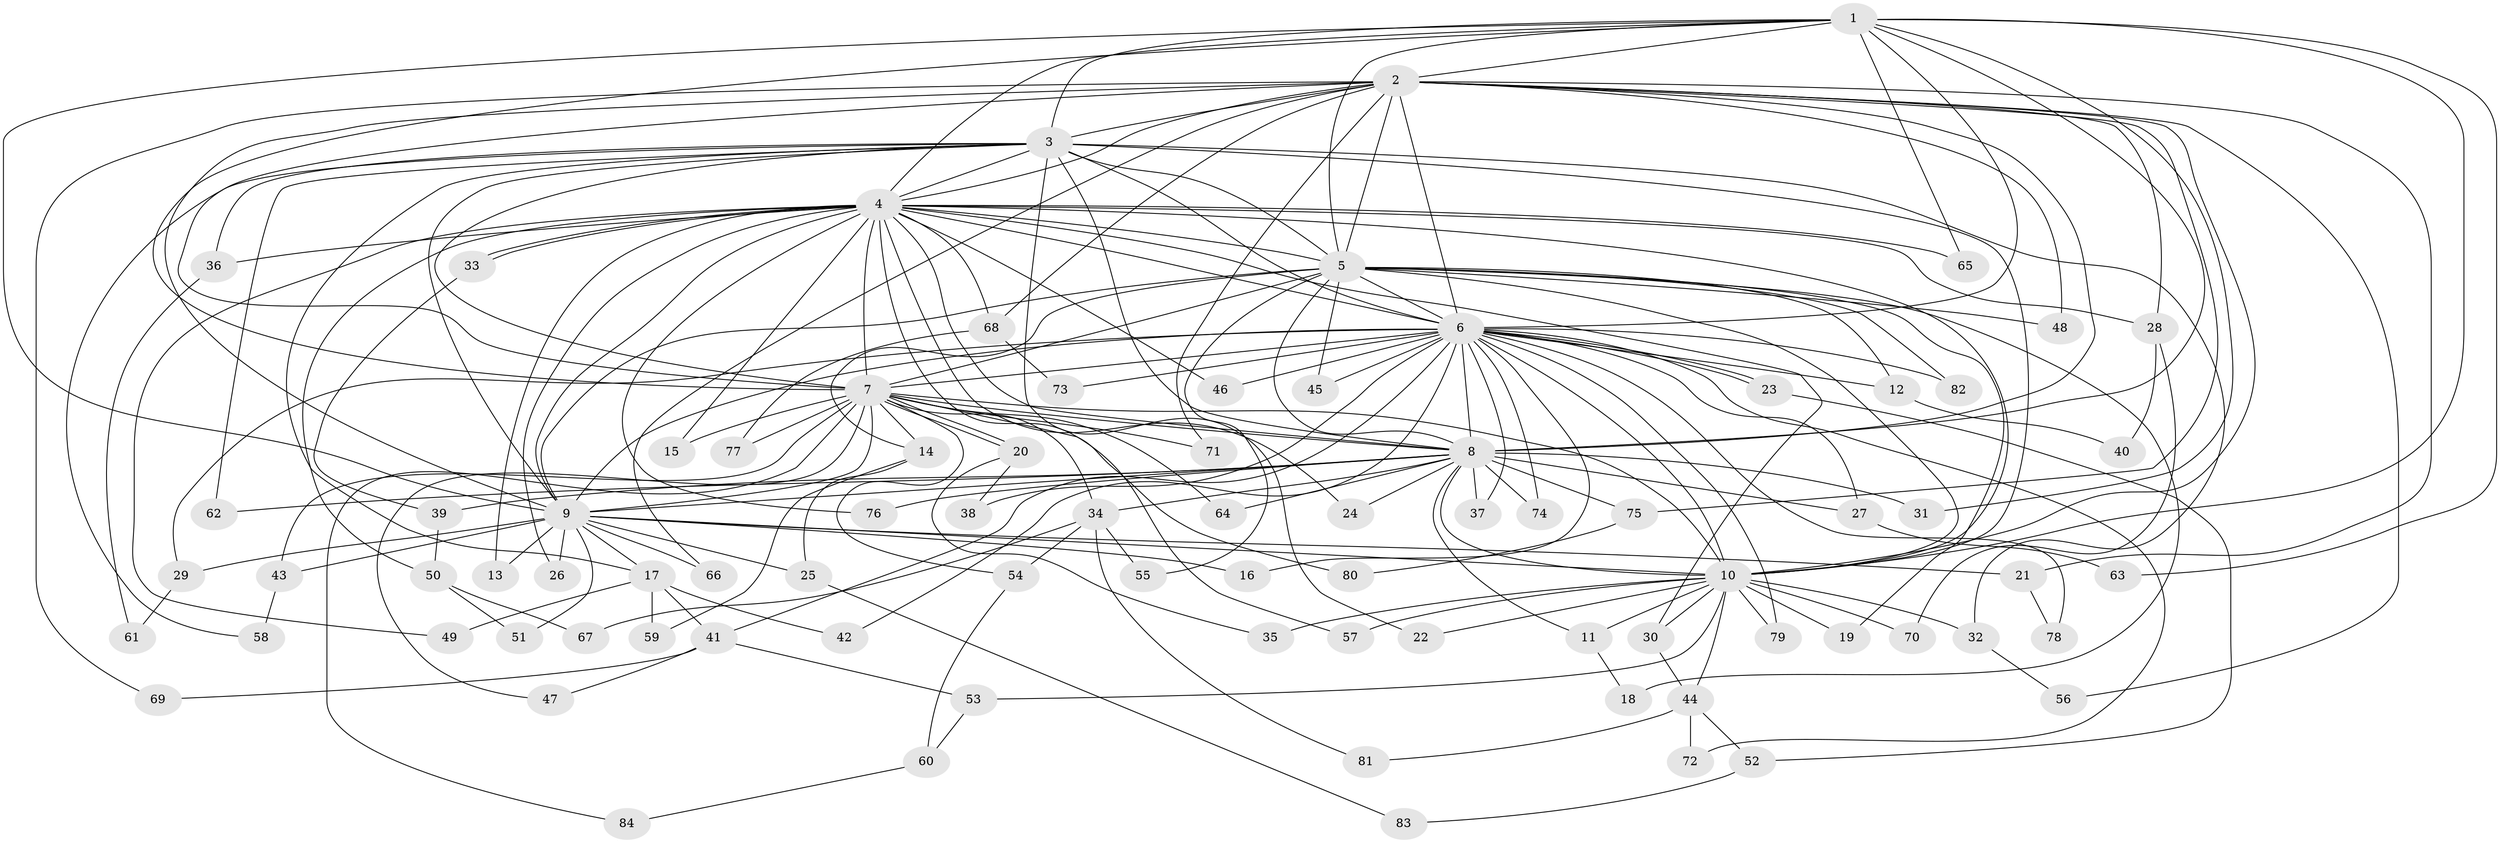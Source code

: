 // coarse degree distribution, {6: 0.047619047619047616, 33: 0.023809523809523808, 15: 0.023809523809523808, 12: 0.023809523809523808, 13: 0.023809523809523808, 2: 0.47619047619047616, 3: 0.21428571428571427, 1: 0.07142857142857142, 4: 0.07142857142857142, 5: 0.023809523809523808}
// Generated by graph-tools (version 1.1) at 2025/17/03/04/25 18:17:40]
// undirected, 84 vertices, 193 edges
graph export_dot {
graph [start="1"]
  node [color=gray90,style=filled];
  1;
  2;
  3;
  4;
  5;
  6;
  7;
  8;
  9;
  10;
  11;
  12;
  13;
  14;
  15;
  16;
  17;
  18;
  19;
  20;
  21;
  22;
  23;
  24;
  25;
  26;
  27;
  28;
  29;
  30;
  31;
  32;
  33;
  34;
  35;
  36;
  37;
  38;
  39;
  40;
  41;
  42;
  43;
  44;
  45;
  46;
  47;
  48;
  49;
  50;
  51;
  52;
  53;
  54;
  55;
  56;
  57;
  58;
  59;
  60;
  61;
  62;
  63;
  64;
  65;
  66;
  67;
  68;
  69;
  70;
  71;
  72;
  73;
  74;
  75;
  76;
  77;
  78;
  79;
  80;
  81;
  82;
  83;
  84;
  1 -- 2;
  1 -- 3;
  1 -- 4;
  1 -- 5;
  1 -- 6;
  1 -- 7;
  1 -- 8;
  1 -- 9;
  1 -- 10;
  1 -- 31;
  1 -- 63;
  1 -- 65;
  2 -- 3;
  2 -- 4;
  2 -- 5;
  2 -- 6;
  2 -- 7;
  2 -- 8;
  2 -- 9;
  2 -- 10;
  2 -- 21;
  2 -- 28;
  2 -- 48;
  2 -- 56;
  2 -- 66;
  2 -- 68;
  2 -- 69;
  2 -- 71;
  2 -- 75;
  3 -- 4;
  3 -- 5;
  3 -- 6;
  3 -- 7;
  3 -- 8;
  3 -- 9;
  3 -- 10;
  3 -- 17;
  3 -- 22;
  3 -- 32;
  3 -- 36;
  3 -- 58;
  3 -- 62;
  4 -- 5;
  4 -- 6;
  4 -- 7;
  4 -- 8;
  4 -- 9;
  4 -- 10;
  4 -- 13;
  4 -- 15;
  4 -- 24;
  4 -- 26;
  4 -- 28;
  4 -- 30;
  4 -- 33;
  4 -- 33;
  4 -- 36;
  4 -- 46;
  4 -- 49;
  4 -- 50;
  4 -- 57;
  4 -- 65;
  4 -- 68;
  4 -- 76;
  5 -- 6;
  5 -- 7;
  5 -- 8;
  5 -- 9;
  5 -- 10;
  5 -- 12;
  5 -- 14;
  5 -- 18;
  5 -- 19;
  5 -- 45;
  5 -- 48;
  5 -- 55;
  5 -- 82;
  6 -- 7;
  6 -- 8;
  6 -- 9;
  6 -- 10;
  6 -- 12;
  6 -- 16;
  6 -- 23;
  6 -- 23;
  6 -- 27;
  6 -- 29;
  6 -- 37;
  6 -- 38;
  6 -- 41;
  6 -- 42;
  6 -- 45;
  6 -- 46;
  6 -- 72;
  6 -- 73;
  6 -- 74;
  6 -- 78;
  6 -- 79;
  6 -- 82;
  7 -- 8;
  7 -- 9;
  7 -- 10;
  7 -- 14;
  7 -- 15;
  7 -- 20;
  7 -- 20;
  7 -- 34;
  7 -- 43;
  7 -- 47;
  7 -- 54;
  7 -- 64;
  7 -- 71;
  7 -- 77;
  7 -- 80;
  7 -- 84;
  8 -- 9;
  8 -- 10;
  8 -- 11;
  8 -- 24;
  8 -- 27;
  8 -- 31;
  8 -- 34;
  8 -- 37;
  8 -- 39;
  8 -- 62;
  8 -- 64;
  8 -- 74;
  8 -- 75;
  8 -- 76;
  9 -- 10;
  9 -- 13;
  9 -- 16;
  9 -- 17;
  9 -- 21;
  9 -- 25;
  9 -- 26;
  9 -- 29;
  9 -- 43;
  9 -- 51;
  9 -- 66;
  10 -- 11;
  10 -- 19;
  10 -- 22;
  10 -- 30;
  10 -- 32;
  10 -- 35;
  10 -- 44;
  10 -- 53;
  10 -- 57;
  10 -- 70;
  10 -- 79;
  11 -- 18;
  12 -- 40;
  14 -- 25;
  14 -- 59;
  17 -- 41;
  17 -- 42;
  17 -- 49;
  17 -- 59;
  20 -- 35;
  20 -- 38;
  21 -- 78;
  23 -- 52;
  25 -- 83;
  27 -- 63;
  28 -- 40;
  28 -- 70;
  29 -- 61;
  30 -- 44;
  32 -- 56;
  33 -- 39;
  34 -- 54;
  34 -- 55;
  34 -- 67;
  34 -- 81;
  36 -- 61;
  39 -- 50;
  41 -- 47;
  41 -- 53;
  41 -- 69;
  43 -- 58;
  44 -- 52;
  44 -- 72;
  44 -- 81;
  50 -- 51;
  50 -- 67;
  52 -- 83;
  53 -- 60;
  54 -- 60;
  60 -- 84;
  68 -- 73;
  68 -- 77;
  75 -- 80;
}
